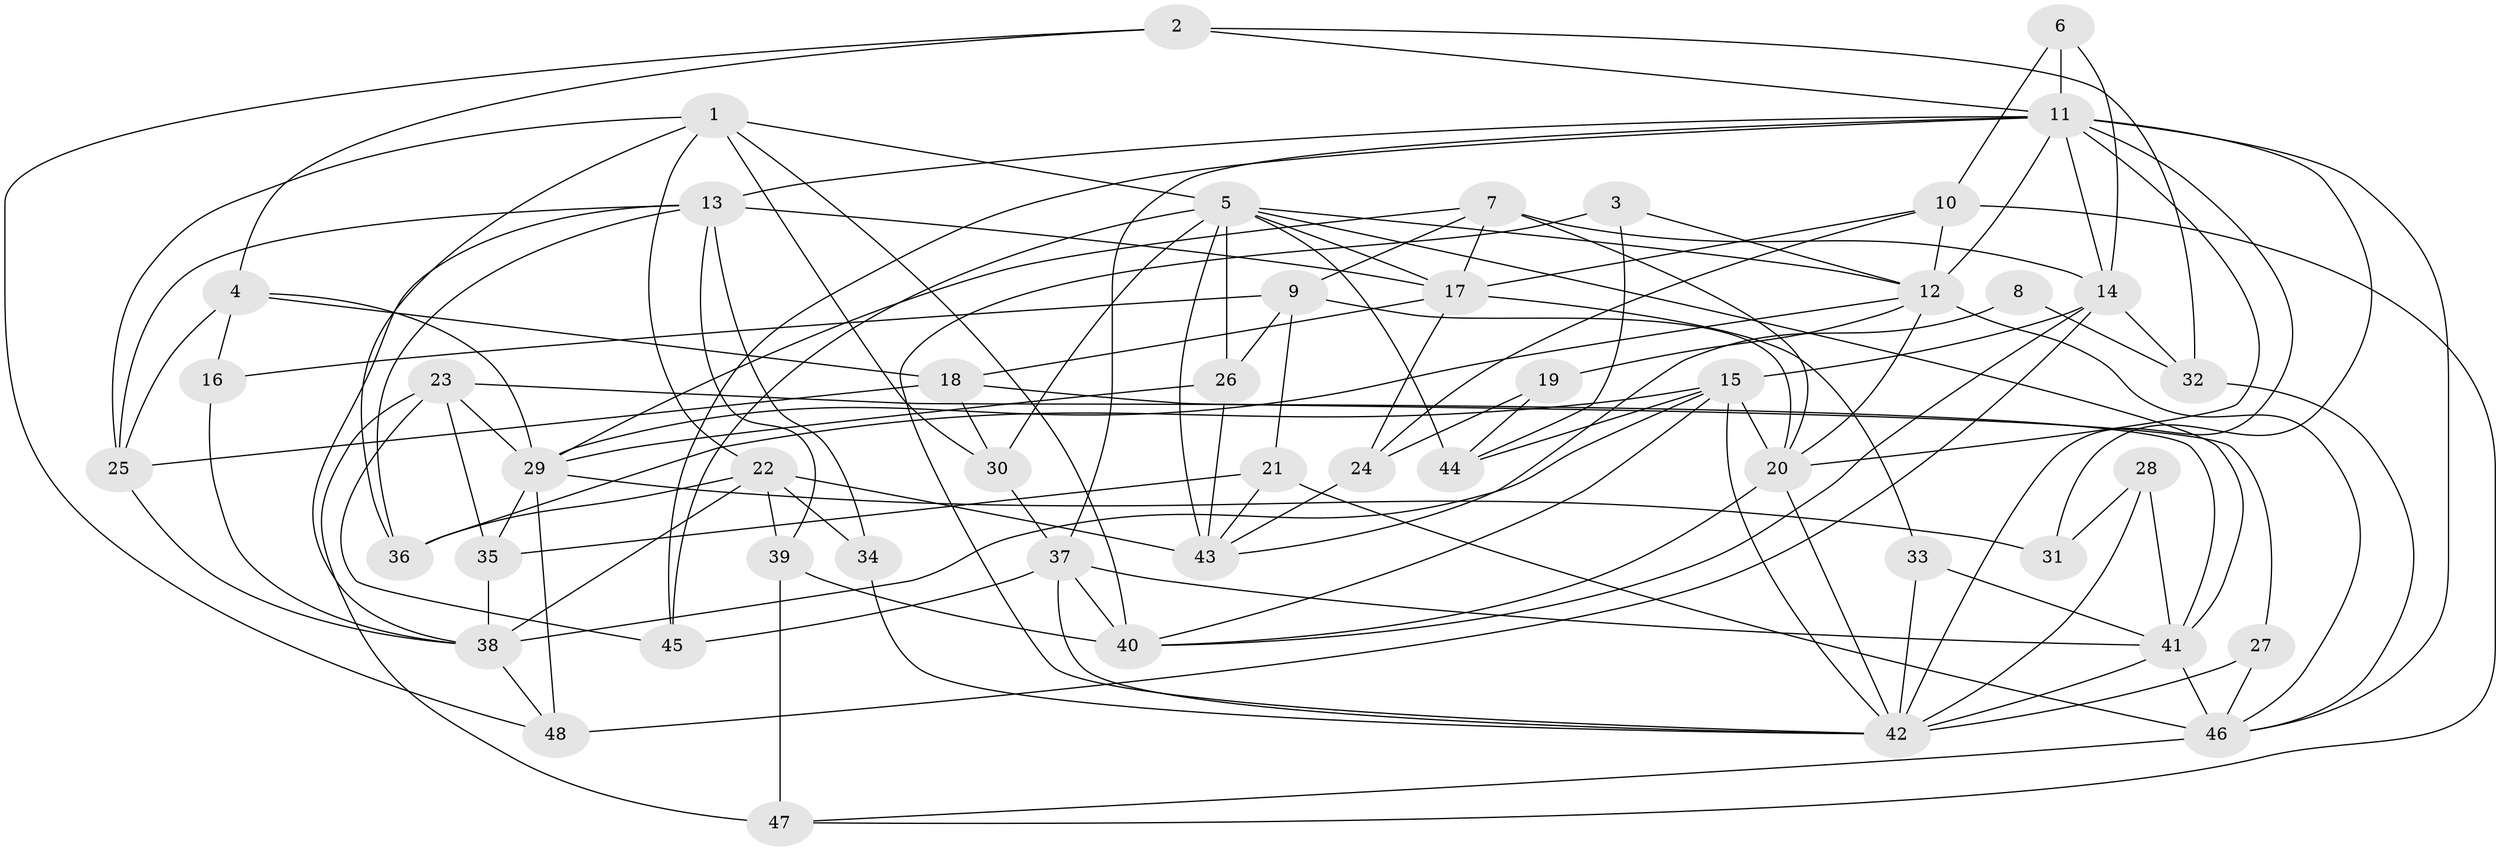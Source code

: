 // original degree distribution, {3: 0.2631578947368421, 4: 0.29473684210526313, 6: 0.10526315789473684, 5: 0.16842105263157894, 2: 0.12631578947368421, 7: 0.031578947368421054, 8: 0.010526315789473684}
// Generated by graph-tools (version 1.1) at 2025/02/03/09/25 03:02:15]
// undirected, 48 vertices, 124 edges
graph export_dot {
graph [start="1"]
  node [color=gray90,style=filled];
  1;
  2;
  3;
  4;
  5;
  6;
  7;
  8;
  9;
  10;
  11;
  12;
  13;
  14;
  15;
  16;
  17;
  18;
  19;
  20;
  21;
  22;
  23;
  24;
  25;
  26;
  27;
  28;
  29;
  30;
  31;
  32;
  33;
  34;
  35;
  36;
  37;
  38;
  39;
  40;
  41;
  42;
  43;
  44;
  45;
  46;
  47;
  48;
  1 -- 5 [weight=1.0];
  1 -- 22 [weight=1.0];
  1 -- 25 [weight=1.0];
  1 -- 30 [weight=1.0];
  1 -- 36 [weight=1.0];
  1 -- 40 [weight=1.0];
  2 -- 4 [weight=1.0];
  2 -- 11 [weight=1.0];
  2 -- 32 [weight=1.0];
  2 -- 48 [weight=1.0];
  3 -- 12 [weight=1.0];
  3 -- 42 [weight=1.0];
  3 -- 44 [weight=1.0];
  4 -- 16 [weight=1.0];
  4 -- 18 [weight=1.0];
  4 -- 25 [weight=1.0];
  4 -- 29 [weight=1.0];
  5 -- 12 [weight=1.0];
  5 -- 17 [weight=1.0];
  5 -- 26 [weight=1.0];
  5 -- 30 [weight=1.0];
  5 -- 41 [weight=1.0];
  5 -- 43 [weight=1.0];
  5 -- 44 [weight=1.0];
  5 -- 45 [weight=1.0];
  6 -- 10 [weight=2.0];
  6 -- 11 [weight=2.0];
  6 -- 14 [weight=1.0];
  7 -- 9 [weight=1.0];
  7 -- 14 [weight=1.0];
  7 -- 17 [weight=1.0];
  7 -- 20 [weight=2.0];
  7 -- 29 [weight=1.0];
  8 -- 32 [weight=1.0];
  8 -- 43 [weight=1.0];
  9 -- 16 [weight=1.0];
  9 -- 20 [weight=1.0];
  9 -- 21 [weight=1.0];
  9 -- 26 [weight=1.0];
  10 -- 12 [weight=1.0];
  10 -- 17 [weight=1.0];
  10 -- 24 [weight=1.0];
  10 -- 47 [weight=1.0];
  11 -- 12 [weight=1.0];
  11 -- 13 [weight=1.0];
  11 -- 14 [weight=1.0];
  11 -- 20 [weight=1.0];
  11 -- 31 [weight=2.0];
  11 -- 37 [weight=1.0];
  11 -- 42 [weight=1.0];
  11 -- 45 [weight=1.0];
  11 -- 46 [weight=1.0];
  12 -- 19 [weight=2.0];
  12 -- 20 [weight=1.0];
  12 -- 29 [weight=1.0];
  12 -- 46 [weight=1.0];
  13 -- 17 [weight=1.0];
  13 -- 25 [weight=1.0];
  13 -- 34 [weight=1.0];
  13 -- 36 [weight=1.0];
  13 -- 38 [weight=1.0];
  13 -- 39 [weight=1.0];
  14 -- 15 [weight=1.0];
  14 -- 32 [weight=1.0];
  14 -- 40 [weight=1.0];
  14 -- 48 [weight=1.0];
  15 -- 20 [weight=1.0];
  15 -- 36 [weight=1.0];
  15 -- 38 [weight=1.0];
  15 -- 40 [weight=1.0];
  15 -- 42 [weight=1.0];
  15 -- 44 [weight=1.0];
  16 -- 38 [weight=1.0];
  17 -- 18 [weight=1.0];
  17 -- 24 [weight=2.0];
  17 -- 33 [weight=2.0];
  18 -- 25 [weight=1.0];
  18 -- 27 [weight=1.0];
  18 -- 30 [weight=1.0];
  19 -- 24 [weight=1.0];
  19 -- 44 [weight=1.0];
  20 -- 40 [weight=1.0];
  20 -- 42 [weight=1.0];
  21 -- 35 [weight=1.0];
  21 -- 43 [weight=1.0];
  21 -- 46 [weight=1.0];
  22 -- 34 [weight=1.0];
  22 -- 36 [weight=1.0];
  22 -- 38 [weight=1.0];
  22 -- 39 [weight=1.0];
  22 -- 43 [weight=2.0];
  23 -- 29 [weight=2.0];
  23 -- 35 [weight=1.0];
  23 -- 41 [weight=1.0];
  23 -- 45 [weight=1.0];
  23 -- 47 [weight=2.0];
  24 -- 43 [weight=1.0];
  25 -- 38 [weight=1.0];
  26 -- 29 [weight=1.0];
  26 -- 43 [weight=1.0];
  27 -- 42 [weight=1.0];
  27 -- 46 [weight=1.0];
  28 -- 31 [weight=1.0];
  28 -- 41 [weight=1.0];
  28 -- 42 [weight=1.0];
  29 -- 31 [weight=1.0];
  29 -- 35 [weight=1.0];
  29 -- 48 [weight=2.0];
  30 -- 37 [weight=2.0];
  32 -- 46 [weight=1.0];
  33 -- 41 [weight=1.0];
  33 -- 42 [weight=2.0];
  34 -- 42 [weight=1.0];
  35 -- 38 [weight=1.0];
  37 -- 40 [weight=1.0];
  37 -- 41 [weight=1.0];
  37 -- 42 [weight=1.0];
  37 -- 45 [weight=1.0];
  38 -- 48 [weight=1.0];
  39 -- 40 [weight=2.0];
  39 -- 47 [weight=1.0];
  41 -- 42 [weight=2.0];
  41 -- 46 [weight=2.0];
  46 -- 47 [weight=1.0];
}
